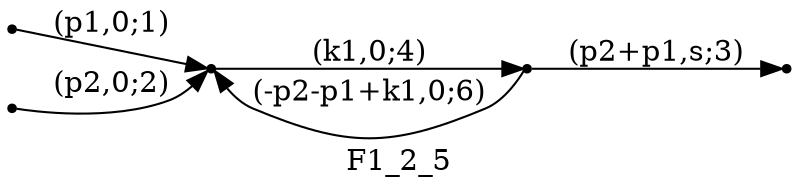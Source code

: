 digraph F1_2_5 {
  label="F1_2_5";
  rankdir="LR";
  subgraph edges {
    -1 -> 2 [label="(p1,0;1)"];
    -2 -> 2 [label="(p2,0;2)"];
    1 -> -3 [label="(p2+p1,s;3)"];
    2 -> 1 [label="(k1,0;4)"];
    1 -> 2 [label="(-p2-p1+k1,0;6)"];
  }
  subgraph incoming { rank="source"; -1; -2; }
  subgraph outgoing { rank="sink"; -3; }
-3 [shape=point];
-2 [shape=point];
-1 [shape=point];
1 [shape=point];
2 [shape=point];
}

